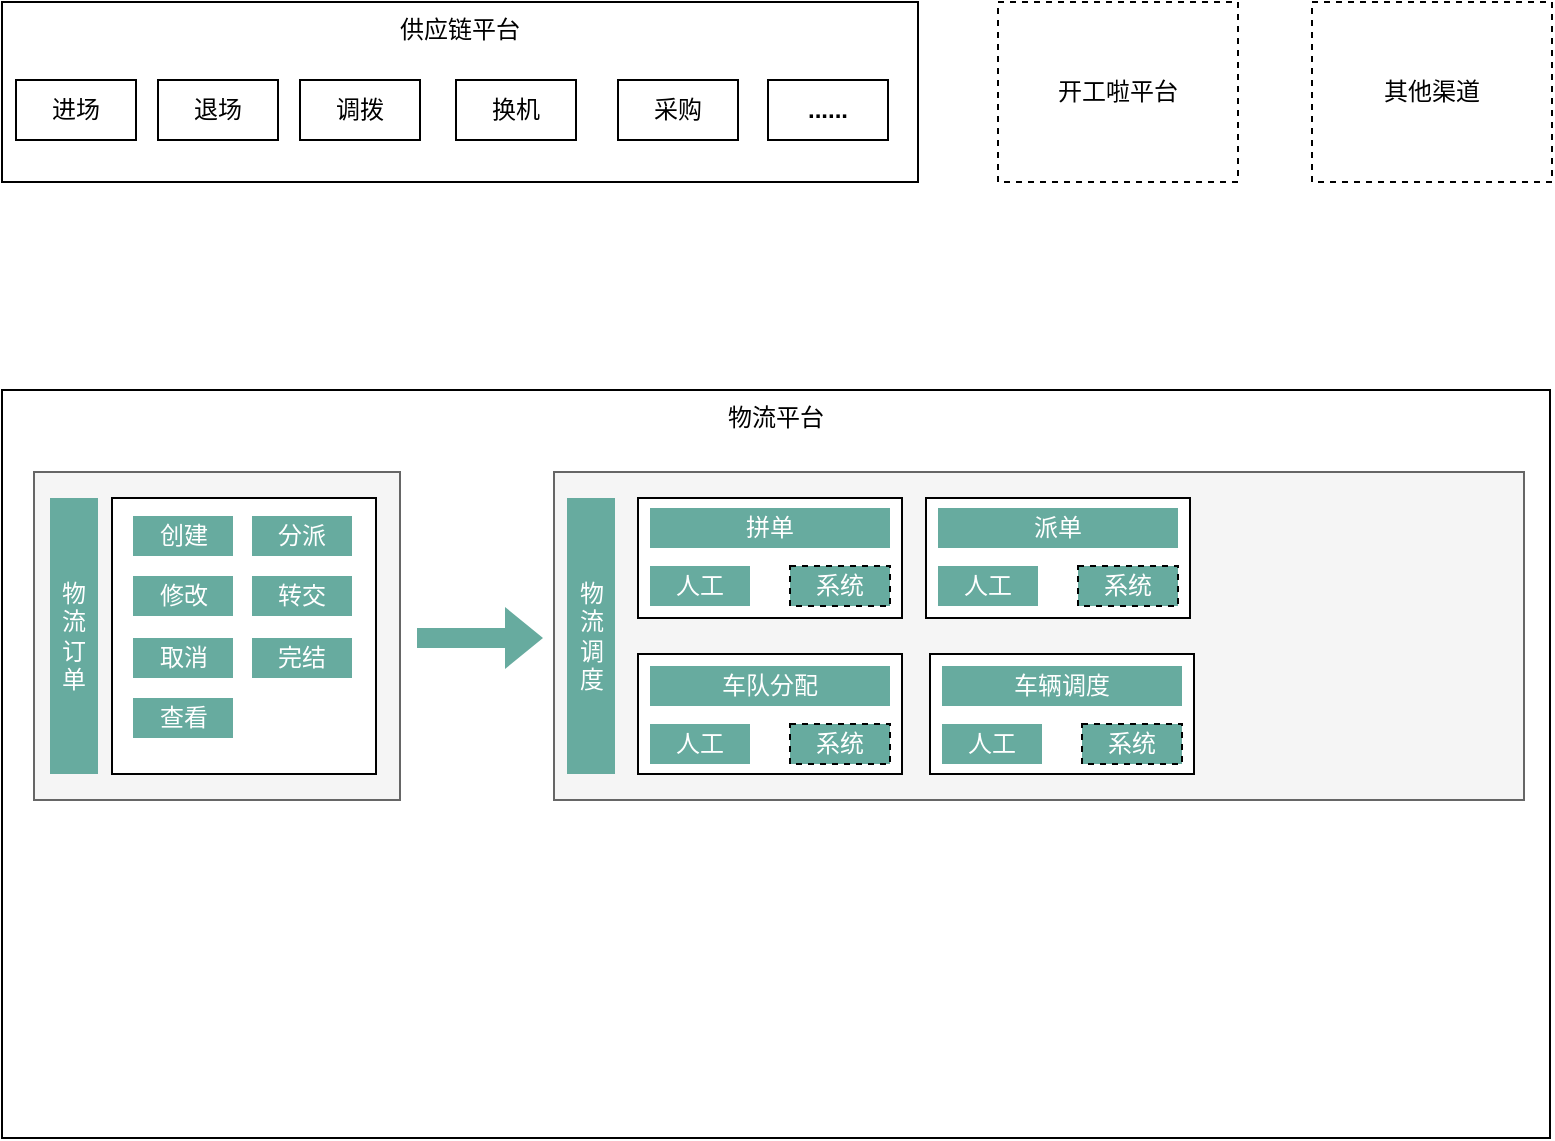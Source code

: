 <mxfile version="20.3.0" type="github">
  <diagram id="WJOXv00hVuy9kRLdBPcV" name="Page-1">
    <mxGraphModel dx="1673" dy="936" grid="0" gridSize="10" guides="1" tooltips="1" connect="1" arrows="1" fold="1" page="1" pageScale="1" pageWidth="827" pageHeight="1169" math="0" shadow="0">
      <root>
        <mxCell id="0" />
        <mxCell id="1" parent="0" />
        <mxCell id="8NXl82Xmxk2-i6Ix3Uvn-1" value="物流平台" style="rounded=0;whiteSpace=wrap;html=1;align=center;verticalAlign=top;" vertex="1" parent="1">
          <mxGeometry x="17" y="274" width="774" height="374" as="geometry" />
        </mxCell>
        <mxCell id="8NXl82Xmxk2-i6Ix3Uvn-3" value="" style="rounded=0;whiteSpace=wrap;html=1;strokeColor=#666666;fillColor=#f5f5f5;fontColor=#333333;" vertex="1" parent="1">
          <mxGeometry x="33" y="315" width="183" height="164" as="geometry" />
        </mxCell>
        <mxCell id="8NXl82Xmxk2-i6Ix3Uvn-6" value="供应链平台" style="rounded=0;whiteSpace=wrap;html=1;strokeColor=#000000;fillColor=#FFFFFF;verticalAlign=top;" vertex="1" parent="1">
          <mxGeometry x="17" y="80" width="458" height="90" as="geometry" />
        </mxCell>
        <mxCell id="8NXl82Xmxk2-i6Ix3Uvn-7" value="开工啦平台" style="rounded=0;whiteSpace=wrap;html=1;strokeColor=#000000;fillColor=#FFFFFF;dashed=1;" vertex="1" parent="1">
          <mxGeometry x="515" y="80" width="120" height="90" as="geometry" />
        </mxCell>
        <mxCell id="8NXl82Xmxk2-i6Ix3Uvn-8" value="其他渠道" style="rounded=0;whiteSpace=wrap;html=1;strokeColor=#000000;fillColor=#FFFFFF;dashed=1;" vertex="1" parent="1">
          <mxGeometry x="672" y="80" width="120" height="90" as="geometry" />
        </mxCell>
        <mxCell id="8NXl82Xmxk2-i6Ix3Uvn-9" value="进场" style="rounded=0;whiteSpace=wrap;html=1;strokeColor=#000000;fillColor=#FFFFFF;" vertex="1" parent="1">
          <mxGeometry x="24" y="119" width="60" height="30" as="geometry" />
        </mxCell>
        <mxCell id="8NXl82Xmxk2-i6Ix3Uvn-10" value="退场" style="rounded=0;whiteSpace=wrap;html=1;strokeColor=#000000;fillColor=#FFFFFF;" vertex="1" parent="1">
          <mxGeometry x="95" y="119" width="60" height="30" as="geometry" />
        </mxCell>
        <mxCell id="8NXl82Xmxk2-i6Ix3Uvn-11" value="调拨" style="rounded=0;whiteSpace=wrap;html=1;strokeColor=#000000;fillColor=#FFFFFF;" vertex="1" parent="1">
          <mxGeometry x="166" y="119" width="60" height="30" as="geometry" />
        </mxCell>
        <mxCell id="8NXl82Xmxk2-i6Ix3Uvn-12" value="换机" style="rounded=0;whiteSpace=wrap;html=1;strokeColor=#000000;fillColor=#FFFFFF;" vertex="1" parent="1">
          <mxGeometry x="244" y="119" width="60" height="30" as="geometry" />
        </mxCell>
        <mxCell id="8NXl82Xmxk2-i6Ix3Uvn-13" value="采购" style="rounded=0;whiteSpace=wrap;html=1;strokeColor=#000000;fillColor=#FFFFFF;" vertex="1" parent="1">
          <mxGeometry x="325" y="119" width="60" height="30" as="geometry" />
        </mxCell>
        <mxCell id="8NXl82Xmxk2-i6Ix3Uvn-14" value="&lt;b&gt;......&lt;/b&gt;" style="rounded=0;whiteSpace=wrap;html=1;strokeColor=#000000;fillColor=#FFFFFF;" vertex="1" parent="1">
          <mxGeometry x="400" y="119" width="60" height="30" as="geometry" />
        </mxCell>
        <mxCell id="8NXl82Xmxk2-i6Ix3Uvn-17" value="物流订单" style="rounded=0;whiteSpace=wrap;html=1;strokeColor=none;fillColor=#67AB9F;fontColor=#ffffff;" vertex="1" parent="1">
          <mxGeometry x="41" y="328" width="24" height="138" as="geometry" />
        </mxCell>
        <mxCell id="8NXl82Xmxk2-i6Ix3Uvn-18" value="" style="rounded=0;whiteSpace=wrap;html=1;" vertex="1" parent="1">
          <mxGeometry x="72" y="328" width="132" height="138" as="geometry" />
        </mxCell>
        <mxCell id="8NXl82Xmxk2-i6Ix3Uvn-19" value="创建" style="rounded=0;whiteSpace=wrap;html=1;strokeColor=none;fillColor=#67AB9F;fontColor=#ffffff;" vertex="1" parent="1">
          <mxGeometry x="82.5" y="337" width="50" height="20" as="geometry" />
        </mxCell>
        <mxCell id="8NXl82Xmxk2-i6Ix3Uvn-20" value="修改" style="rounded=0;whiteSpace=wrap;html=1;strokeColor=none;fillColor=#67AB9F;fontColor=#ffffff;" vertex="1" parent="1">
          <mxGeometry x="82.5" y="367" width="50" height="20" as="geometry" />
        </mxCell>
        <mxCell id="8NXl82Xmxk2-i6Ix3Uvn-21" value="取消" style="rounded=0;whiteSpace=wrap;html=1;strokeColor=none;fillColor=#67AB9F;fontColor=#ffffff;" vertex="1" parent="1">
          <mxGeometry x="82.5" y="398" width="50" height="20" as="geometry" />
        </mxCell>
        <mxCell id="8NXl82Xmxk2-i6Ix3Uvn-22" value="查看" style="rounded=0;whiteSpace=wrap;html=1;strokeColor=none;fillColor=#67AB9F;fontColor=#ffffff;" vertex="1" parent="1">
          <mxGeometry x="82.5" y="428" width="50" height="20" as="geometry" />
        </mxCell>
        <mxCell id="8NXl82Xmxk2-i6Ix3Uvn-23" value="分派" style="rounded=0;whiteSpace=wrap;html=1;strokeColor=none;fillColor=#67AB9F;fontColor=#ffffff;" vertex="1" parent="1">
          <mxGeometry x="142" y="337" width="50" height="20" as="geometry" />
        </mxCell>
        <mxCell id="8NXl82Xmxk2-i6Ix3Uvn-24" value="转交" style="rounded=0;whiteSpace=wrap;html=1;strokeColor=none;fillColor=#67AB9F;fontColor=#ffffff;" vertex="1" parent="1">
          <mxGeometry x="142" y="367" width="50" height="20" as="geometry" />
        </mxCell>
        <mxCell id="8NXl82Xmxk2-i6Ix3Uvn-25" value="完结" style="rounded=0;whiteSpace=wrap;html=1;strokeColor=none;fillColor=#67AB9F;fontColor=#ffffff;" vertex="1" parent="1">
          <mxGeometry x="142" y="398" width="50" height="20" as="geometry" />
        </mxCell>
        <mxCell id="8NXl82Xmxk2-i6Ix3Uvn-26" value="" style="rounded=0;whiteSpace=wrap;html=1;strokeColor=#666666;fillColor=#f5f5f5;fontColor=#333333;" vertex="1" parent="1">
          <mxGeometry x="293" y="315" width="485" height="164" as="geometry" />
        </mxCell>
        <mxCell id="8NXl82Xmxk2-i6Ix3Uvn-27" value="物流调度" style="rounded=0;whiteSpace=wrap;html=1;strokeColor=none;fillColor=#67AB9F;fontColor=#ffffff;" vertex="1" parent="1">
          <mxGeometry x="299.5" y="328" width="24" height="138" as="geometry" />
        </mxCell>
        <mxCell id="8NXl82Xmxk2-i6Ix3Uvn-28" value="" style="rounded=0;whiteSpace=wrap;html=1;" vertex="1" parent="1">
          <mxGeometry x="335" y="328" width="132" height="60" as="geometry" />
        </mxCell>
        <mxCell id="8NXl82Xmxk2-i6Ix3Uvn-29" value="" style="shape=flexArrow;endArrow=classic;html=1;rounded=0;fillColor=#67AB9F;strokeColor=none;" edge="1" parent="1">
          <mxGeometry width="50" height="50" relative="1" as="geometry">
            <mxPoint x="224" y="398" as="sourcePoint" />
            <mxPoint x="288" y="398" as="targetPoint" />
          </mxGeometry>
        </mxCell>
        <mxCell id="8NXl82Xmxk2-i6Ix3Uvn-31" value="拼单" style="rounded=0;whiteSpace=wrap;html=1;strokeColor=none;fillColor=#67AB9F;fontColor=#ffffff;" vertex="1" parent="1">
          <mxGeometry x="341" y="333" width="120" height="20" as="geometry" />
        </mxCell>
        <mxCell id="8NXl82Xmxk2-i6Ix3Uvn-32" value="人工" style="rounded=0;whiteSpace=wrap;html=1;strokeColor=none;fillColor=#67AB9F;fontColor=#ffffff;" vertex="1" parent="1">
          <mxGeometry x="341" y="362" width="50" height="20" as="geometry" />
        </mxCell>
        <mxCell id="8NXl82Xmxk2-i6Ix3Uvn-33" value="系统" style="rounded=0;whiteSpace=wrap;html=1;strokeColor=default;fillColor=#67AB9F;fontColor=#ffffff;dashed=1;" vertex="1" parent="1">
          <mxGeometry x="411" y="362" width="50" height="20" as="geometry" />
        </mxCell>
        <mxCell id="8NXl82Xmxk2-i6Ix3Uvn-34" value="" style="rounded=0;whiteSpace=wrap;html=1;" vertex="1" parent="1">
          <mxGeometry x="479" y="328" width="132" height="60" as="geometry" />
        </mxCell>
        <mxCell id="8NXl82Xmxk2-i6Ix3Uvn-35" value="派单" style="rounded=0;whiteSpace=wrap;html=1;strokeColor=none;fillColor=#67AB9F;fontColor=#ffffff;" vertex="1" parent="1">
          <mxGeometry x="485" y="333" width="120" height="20" as="geometry" />
        </mxCell>
        <mxCell id="8NXl82Xmxk2-i6Ix3Uvn-36" value="人工" style="rounded=0;whiteSpace=wrap;html=1;strokeColor=none;fillColor=#67AB9F;fontColor=#ffffff;" vertex="1" parent="1">
          <mxGeometry x="485" y="362" width="50" height="20" as="geometry" />
        </mxCell>
        <mxCell id="8NXl82Xmxk2-i6Ix3Uvn-37" value="系统" style="rounded=0;whiteSpace=wrap;html=1;strokeColor=default;fillColor=#67AB9F;fontColor=#ffffff;dashed=1;" vertex="1" parent="1">
          <mxGeometry x="555" y="362" width="50" height="20" as="geometry" />
        </mxCell>
        <mxCell id="8NXl82Xmxk2-i6Ix3Uvn-38" value="" style="rounded=0;whiteSpace=wrap;html=1;" vertex="1" parent="1">
          <mxGeometry x="335" y="406" width="132" height="60" as="geometry" />
        </mxCell>
        <mxCell id="8NXl82Xmxk2-i6Ix3Uvn-39" value="车队分配" style="rounded=0;whiteSpace=wrap;html=1;strokeColor=none;fillColor=#67AB9F;fontColor=#ffffff;" vertex="1" parent="1">
          <mxGeometry x="341" y="412" width="120" height="20" as="geometry" />
        </mxCell>
        <mxCell id="8NXl82Xmxk2-i6Ix3Uvn-40" value="人工" style="rounded=0;whiteSpace=wrap;html=1;strokeColor=none;fillColor=#67AB9F;fontColor=#ffffff;" vertex="1" parent="1">
          <mxGeometry x="341" y="441" width="50" height="20" as="geometry" />
        </mxCell>
        <mxCell id="8NXl82Xmxk2-i6Ix3Uvn-41" value="系统" style="rounded=0;whiteSpace=wrap;html=1;strokeColor=default;fillColor=#67AB9F;fontColor=#ffffff;dashed=1;" vertex="1" parent="1">
          <mxGeometry x="411" y="441" width="50" height="20" as="geometry" />
        </mxCell>
        <mxCell id="8NXl82Xmxk2-i6Ix3Uvn-42" value="" style="rounded=0;whiteSpace=wrap;html=1;" vertex="1" parent="1">
          <mxGeometry x="481" y="406" width="132" height="60" as="geometry" />
        </mxCell>
        <mxCell id="8NXl82Xmxk2-i6Ix3Uvn-43" value="车辆调度" style="rounded=0;whiteSpace=wrap;html=1;strokeColor=none;fillColor=#67AB9F;fontColor=#ffffff;" vertex="1" parent="1">
          <mxGeometry x="487" y="412" width="120" height="20" as="geometry" />
        </mxCell>
        <mxCell id="8NXl82Xmxk2-i6Ix3Uvn-44" value="人工" style="rounded=0;whiteSpace=wrap;html=1;strokeColor=none;fillColor=#67AB9F;fontColor=#ffffff;" vertex="1" parent="1">
          <mxGeometry x="487" y="441" width="50" height="20" as="geometry" />
        </mxCell>
        <mxCell id="8NXl82Xmxk2-i6Ix3Uvn-45" value="系统" style="rounded=0;whiteSpace=wrap;html=1;strokeColor=default;fillColor=#67AB9F;fontColor=#ffffff;dashed=1;" vertex="1" parent="1">
          <mxGeometry x="557" y="441" width="50" height="20" as="geometry" />
        </mxCell>
      </root>
    </mxGraphModel>
  </diagram>
</mxfile>
